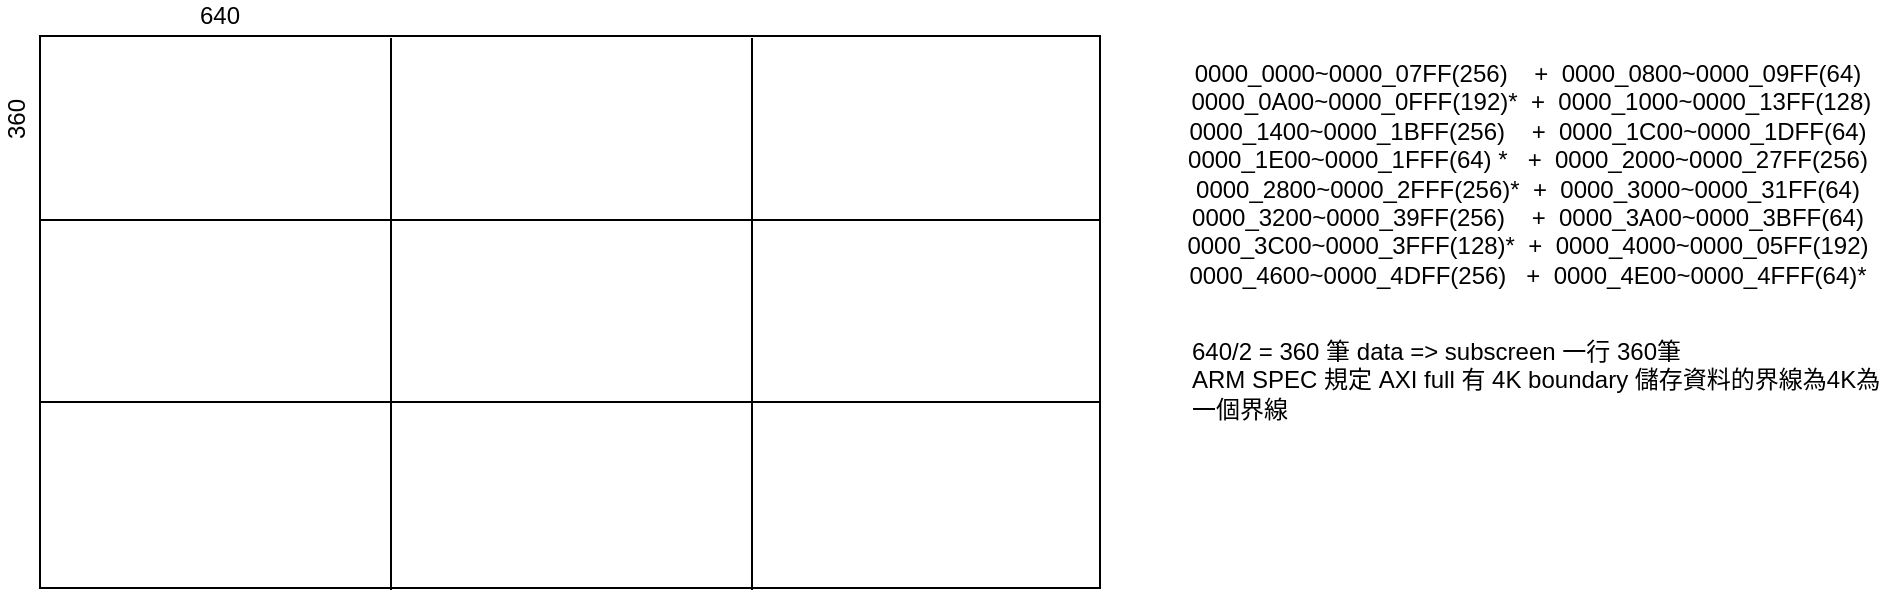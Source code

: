 <mxfile version="22.1.21" type="github">
  <diagram name="第1頁" id="AxRRgnRMQRDkCC-sEaEy">
    <mxGraphModel dx="1674" dy="738" grid="1" gridSize="1" guides="1" tooltips="1" connect="1" arrows="1" fold="1" page="1" pageScale="1" pageWidth="1100" pageHeight="850" background="#ffffff" math="0" shadow="0">
      <root>
        <mxCell id="0" />
        <mxCell id="1" parent="0" />
        <mxCell id="93" value="" style="group" parent="1" vertex="1" connectable="0">
          <mxGeometry x="146" y="47" width="530" height="277.0" as="geometry" />
        </mxCell>
        <mxCell id="89" value="" style="group" parent="93" vertex="1" connectable="0">
          <mxGeometry width="530" height="277.0" as="geometry" />
        </mxCell>
        <mxCell id="85" value="" style="rounded=0;whiteSpace=wrap;html=1;" parent="89" vertex="1">
          <mxGeometry width="530" height="276" as="geometry" />
        </mxCell>
        <mxCell id="86" value="" style="endArrow=none;html=1;entryX=0.25;entryY=0;entryDx=0;entryDy=0;exitX=0.25;exitY=1;exitDx=0;exitDy=0;" parent="89" edge="1">
          <mxGeometry width="50" height="50" relative="1" as="geometry">
            <mxPoint x="175.5" y="277.0" as="sourcePoint" />
            <mxPoint x="175.5" y="1" as="targetPoint" />
          </mxGeometry>
        </mxCell>
        <mxCell id="88" value="" style="endArrow=none;html=1;entryX=0.25;entryY=0;entryDx=0;entryDy=0;exitX=0.25;exitY=1;exitDx=0;exitDy=0;" parent="89" edge="1">
          <mxGeometry width="50" height="50" relative="1" as="geometry">
            <mxPoint x="356" y="277.0" as="sourcePoint" />
            <mxPoint x="356" y="1" as="targetPoint" />
          </mxGeometry>
        </mxCell>
        <mxCell id="91" value="" style="endArrow=none;html=1;entryX=1;entryY=0.25;entryDx=0;entryDy=0;exitX=0;exitY=0.25;exitDx=0;exitDy=0;" parent="89" edge="1">
          <mxGeometry width="50" height="50" relative="1" as="geometry">
            <mxPoint y="92.0" as="sourcePoint" />
            <mxPoint x="530" y="92" as="targetPoint" />
          </mxGeometry>
        </mxCell>
        <mxCell id="92" value="" style="endArrow=none;html=1;entryX=1;entryY=0.25;entryDx=0;entryDy=0;exitX=0;exitY=0.25;exitDx=0;exitDy=0;" parent="93" edge="1">
          <mxGeometry width="50" height="50" relative="1" as="geometry">
            <mxPoint y="183.0" as="sourcePoint" />
            <mxPoint x="530" y="183" as="targetPoint" />
          </mxGeometry>
        </mxCell>
        <mxCell id="124" value="640" style="text;html=1;strokeColor=none;fillColor=none;align=center;verticalAlign=middle;whiteSpace=wrap;rounded=0;" parent="1" vertex="1">
          <mxGeometry x="206" y="29" width="60" height="15" as="geometry" />
        </mxCell>
        <mxCell id="125" value="360" style="text;html=1;strokeColor=none;fillColor=none;align=center;verticalAlign=middle;whiteSpace=wrap;rounded=0;rotation=-90;" parent="1" vertex="1">
          <mxGeometry x="104" y="81" width="60" height="15" as="geometry" />
        </mxCell>
        <mxCell id="126" value="0000_0000~0000_07FF(256)&amp;nbsp; &amp;nbsp; +&amp;nbsp; 0000_0800~0000_09FF(64)&lt;br&gt;&amp;nbsp;0000_0A00~0000_0FFF(192)*&amp;nbsp; +&amp;nbsp; 0000_1000~0000_13FF(128)&lt;br&gt;0000_1400~0000_1BFF(256)&amp;nbsp; &amp;nbsp; +&amp;nbsp; 0000_1C00~0000_1DFF(64)&lt;br&gt;0000_1E00~0000_1FFF(64) *&amp;nbsp; &amp;nbsp;+&amp;nbsp; 0000_2000~0000_27FF(256)&lt;br&gt;0000_2800~0000_2FFF(256)*&amp;nbsp; +&amp;nbsp; 0000_3000~0000_31FF(64)&lt;br&gt;0000_3200~0000_39FF(256)&amp;nbsp; &amp;nbsp; +&amp;nbsp; 0000_3A00~0000_3BFF(64)&lt;br&gt;0000_3C00~0000_3FFF(128)*&amp;nbsp; +&amp;nbsp; 0000_4000~0000_05FF(192)&lt;br&gt;0000_4600~0000_4DFF(256)&amp;nbsp; &amp;nbsp;+&amp;nbsp; 0000_4E00~0000_4FFF(64)*" style="text;whiteSpace=wrap;html=1;align=center;" parent="1" vertex="1">
          <mxGeometry x="713" y="52" width="354" height="129" as="geometry" />
        </mxCell>
        <mxCell id="127" value="640/2 = 360 筆 data =&amp;gt; subscreen 一行 360筆&lt;br&gt;&lt;div style=&quot;&quot;&gt;&lt;span style=&quot;background-color: initial;&quot;&gt;ARM SPEC 規定 AXI full 有 4K boundary 儲存資料的界線為4K為一個界線&lt;/span&gt;&lt;/div&gt;" style="text;whiteSpace=wrap;html=1;align=left;" parent="1" vertex="1">
          <mxGeometry x="720" y="191" width="354" height="129" as="geometry" />
        </mxCell>
      </root>
    </mxGraphModel>
  </diagram>
</mxfile>
